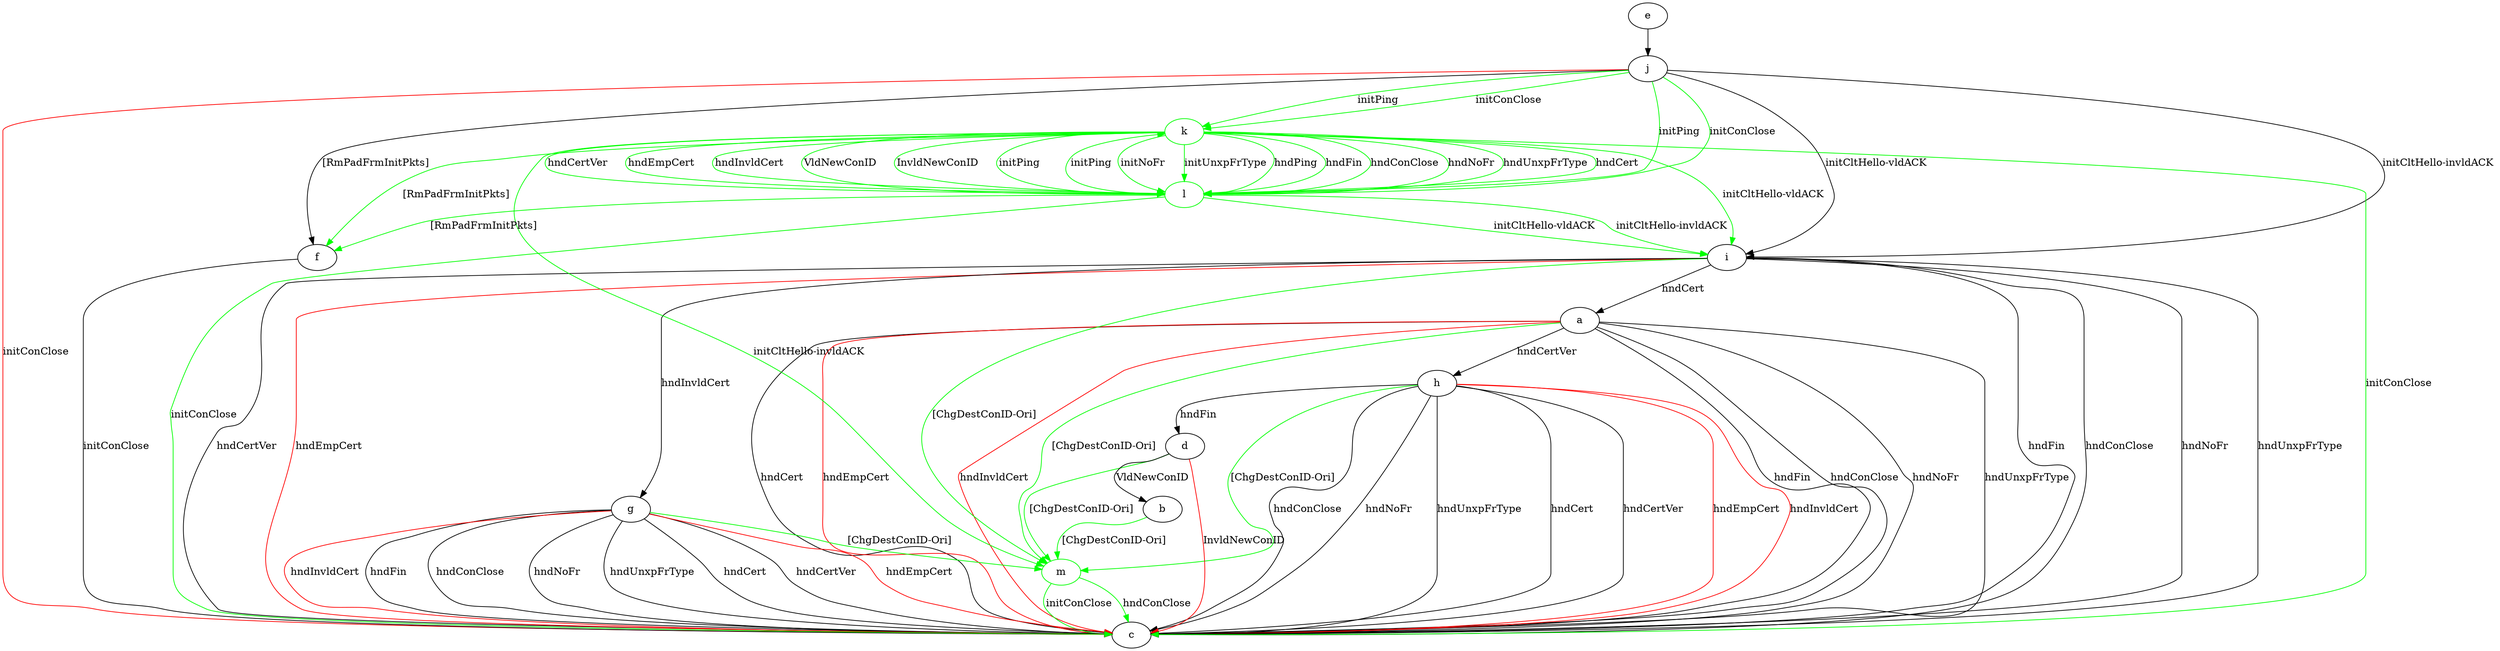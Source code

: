 digraph "" {
	a -> c	[key=0,
		label="hndFin "];
	a -> c	[key=1,
		label="hndConClose "];
	a -> c	[key=2,
		label="hndNoFr "];
	a -> c	[key=3,
		label="hndUnxpFrType "];
	a -> c	[key=4,
		label="hndCert "];
	a -> c	[key=5,
		color=red,
		label="hndEmpCert "];
	a -> c	[key=6,
		color=red,
		label="hndInvldCert "];
	a -> h	[key=0,
		label="hndCertVer "];
	m	[color=green];
	a -> m	[key=0,
		color=green,
		label="[ChgDestConID-Ori] "];
	b -> m	[key=0,
		color=green,
		label="[ChgDestConID-Ori] "];
	d -> b	[key=0,
		label="VldNewConID "];
	d -> c	[key=0,
		color=red,
		label="InvldNewConID "];
	d -> m	[key=0,
		color=green,
		label="[ChgDestConID-Ori] "];
	e -> j	[key=0];
	f -> c	[key=0,
		label="initConClose "];
	g -> c	[key=0,
		label="hndFin "];
	g -> c	[key=1,
		label="hndConClose "];
	g -> c	[key=2,
		label="hndNoFr "];
	g -> c	[key=3,
		label="hndUnxpFrType "];
	g -> c	[key=4,
		label="hndCert "];
	g -> c	[key=5,
		label="hndCertVer "];
	g -> c	[key=6,
		color=red,
		label="hndEmpCert "];
	g -> c	[key=7,
		color=red,
		label="hndInvldCert "];
	g -> m	[key=0,
		color=green,
		label="[ChgDestConID-Ori] "];
	h -> c	[key=0,
		label="hndConClose "];
	h -> c	[key=1,
		label="hndNoFr "];
	h -> c	[key=2,
		label="hndUnxpFrType "];
	h -> c	[key=3,
		label="hndCert "];
	h -> c	[key=4,
		label="hndCertVer "];
	h -> c	[key=5,
		color=red,
		label="hndEmpCert "];
	h -> c	[key=6,
		color=red,
		label="hndInvldCert "];
	h -> d	[key=0,
		label="hndFin "];
	h -> m	[key=0,
		color=green,
		label="[ChgDestConID-Ori] "];
	i -> a	[key=0,
		label="hndCert "];
	i -> c	[key=0,
		label="hndFin "];
	i -> c	[key=1,
		label="hndConClose "];
	i -> c	[key=2,
		label="hndNoFr "];
	i -> c	[key=3,
		label="hndUnxpFrType "];
	i -> c	[key=4,
		label="hndCertVer "];
	i -> c	[key=5,
		color=red,
		label="hndEmpCert "];
	i -> g	[key=0,
		label="hndInvldCert "];
	i -> m	[key=0,
		color=green,
		label="[ChgDestConID-Ori] "];
	j -> c	[key=0,
		color=red,
		label="initConClose "];
	j -> f	[key=0,
		label="[RmPadFrmInitPkts] "];
	j -> i	[key=0,
		label="initCltHello-vldACK "];
	j -> i	[key=1,
		label="initCltHello-invldACK "];
	k	[color=green];
	j -> k	[key=0,
		color=green,
		label="initPing "];
	j -> k	[key=1,
		color=green,
		label="initConClose "];
	l	[color=green];
	j -> l	[key=0,
		color=green,
		label="initPing "];
	j -> l	[key=1,
		color=green,
		label="initConClose "];
	k -> c	[key=0,
		color=green,
		label="initConClose "];
	k -> f	[key=0,
		color=green,
		label="[RmPadFrmInitPkts] "];
	k -> i	[key=0,
		color=green,
		label="initCltHello-vldACK "];
	k -> l	[key=0,
		color=green,
		label="initNoFr "];
	k -> l	[key=1,
		color=green,
		label="initUnxpFrType "];
	k -> l	[key=2,
		color=green,
		label="hndPing "];
	k -> l	[key=3,
		color=green,
		label="hndFin "];
	k -> l	[key=4,
		color=green,
		label="hndConClose "];
	k -> l	[key=5,
		color=green,
		label="hndNoFr "];
	k -> l	[key=6,
		color=green,
		label="hndUnxpFrType "];
	k -> l	[key=7,
		color=green,
		label="hndCert "];
	k -> l	[key=8,
		color=green,
		label="hndCertVer "];
	k -> l	[key=9,
		color=green,
		label="hndEmpCert "];
	k -> l	[key=10,
		color=green,
		label="hndInvldCert "];
	k -> l	[key=11,
		color=green,
		label="VldNewConID "];
	k -> l	[key=12,
		color=green,
		label="InvldNewConID "];
	k -> l	[key=13,
		color=green,
		label="initPing "];
	k -> m	[key=0,
		color=green,
		label="initCltHello-invldACK "];
	l -> c	[key=0,
		color=green,
		label="initConClose "];
	l -> f	[key=0,
		color=green,
		label="[RmPadFrmInitPkts] "];
	l -> i	[key=0,
		color=green,
		label="initCltHello-vldACK "];
	l -> i	[key=1,
		color=green,
		label="initCltHello-invldACK "];
	l -> k	[key=0,
		color=green,
		label="initPing "];
	m -> c	[key=0,
		color=green,
		label="initConClose "];
	m -> c	[key=1,
		color=green,
		label="hndConClose "];
}
